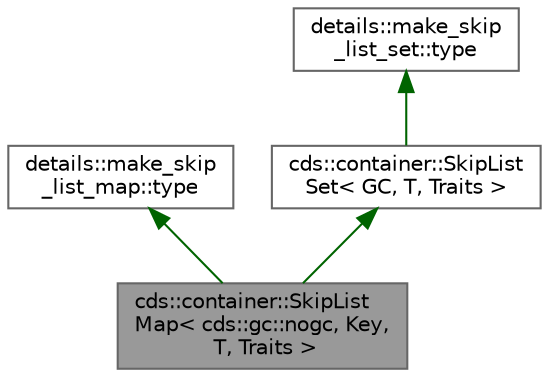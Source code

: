 digraph "cds::container::SkipListMap&lt; cds::gc::nogc, Key, T, Traits &gt;"
{
 // LATEX_PDF_SIZE
  bgcolor="transparent";
  edge [fontname=Helvetica,fontsize=10,labelfontname=Helvetica,labelfontsize=10];
  node [fontname=Helvetica,fontsize=10,shape=box,height=0.2,width=0.4];
  Node1 [id="Node000001",label="cds::container::SkipList\lMap\< cds::gc::nogc, Key,\l T, Traits \>",height=0.2,width=0.4,color="gray40", fillcolor="grey60", style="filled", fontcolor="black",tooltip="Lock-free skip-list map (template specialization for gc::nogc)"];
  Node2 -> Node1 [id="edge1_Node000001_Node000002",dir="back",color="darkgreen",style="solid",tooltip=" "];
  Node2 [id="Node000002",label="details::make_skip\l_list_map::type",height=0.2,width=0.4,color="gray40", fillcolor="white", style="filled",tooltip=" "];
  Node3 -> Node1 [id="edge2_Node000001_Node000003",dir="back",color="darkgreen",style="solid",tooltip=" "];
  Node3 [id="Node000003",label="cds::container::SkipList\lSet\< GC, T, Traits \>",height=0.2,width=0.4,color="gray40", fillcolor="white", style="filled",URL="$classcds_1_1container_1_1_skip_list_set.html",tooltip="Lock-free skip-list set"];
  Node4 -> Node3 [id="edge3_Node000003_Node000004",dir="back",color="darkgreen",style="solid",tooltip=" "];
  Node4 [id="Node000004",label="details::make_skip\l_list_set::type",height=0.2,width=0.4,color="gray40", fillcolor="white", style="filled",tooltip=" "];
}
